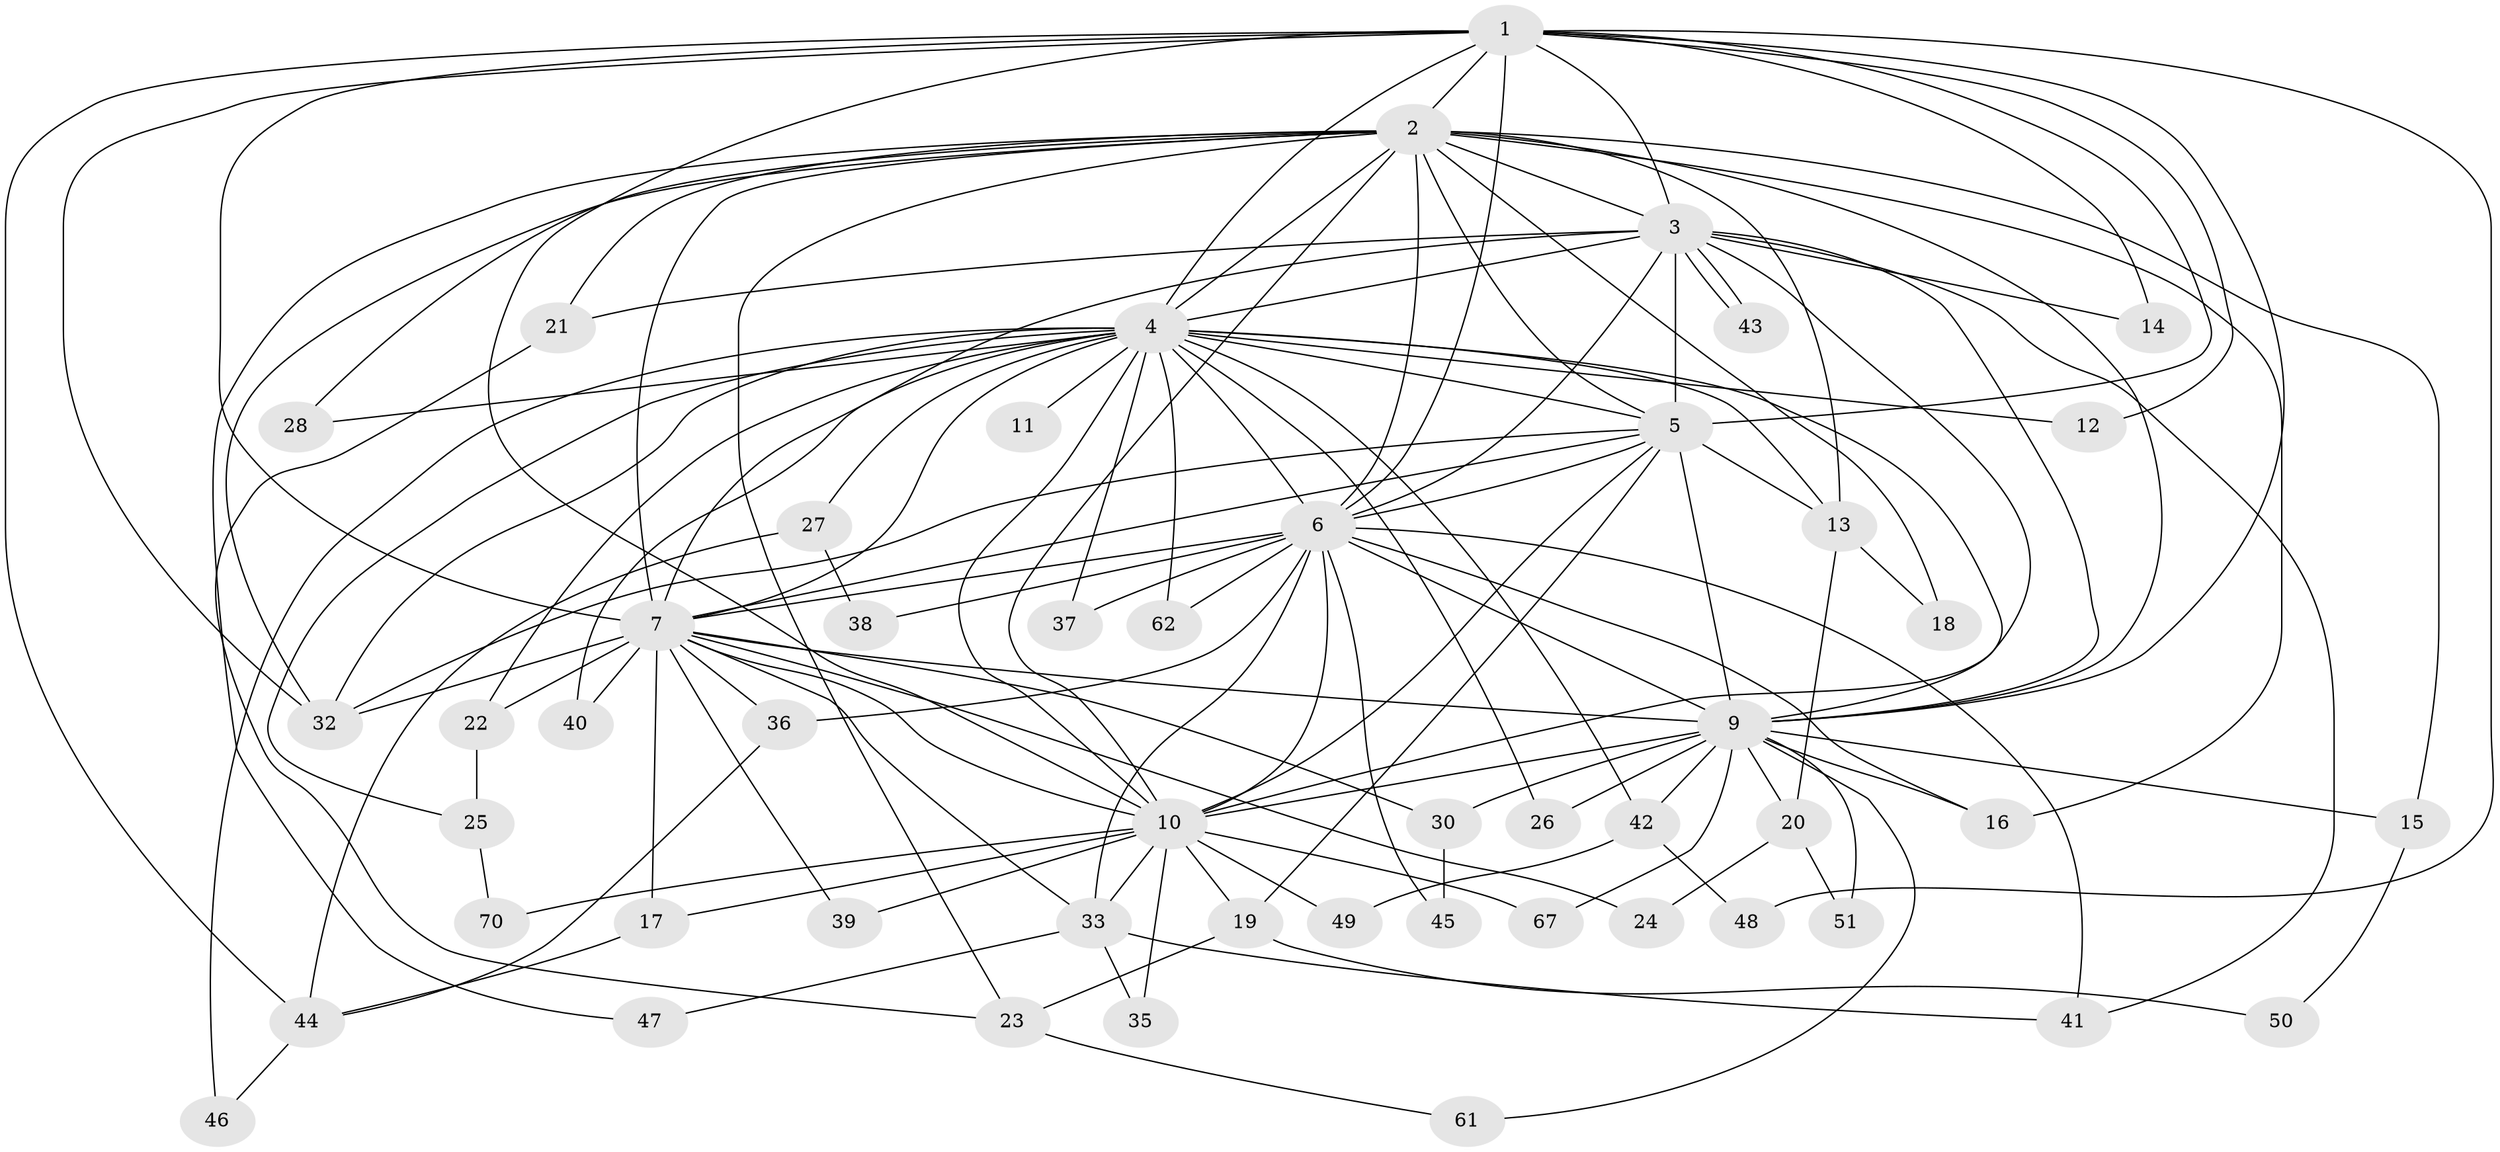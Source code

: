 // original degree distribution, {14: 0.02702702702702703, 24: 0.013513513513513514, 18: 0.04054054054054054, 12: 0.013513513513513514, 20: 0.02702702702702703, 19: 0.013513513513513514, 2: 0.527027027027027, 5: 0.05405405405405406, 4: 0.06756756756756757, 3: 0.20270270270270271, 6: 0.013513513513513514}
// Generated by graph-tools (version 1.1) at 2025/17/03/04/25 18:17:32]
// undirected, 51 vertices, 128 edges
graph export_dot {
graph [start="1"]
  node [color=gray90,style=filled];
  1;
  2 [super="+68+29+63+52+56+34"];
  3 [super="+54"];
  4 [super="+72+8+31"];
  5;
  6;
  7 [super="+64+65"];
  9;
  10;
  11;
  12;
  13;
  14;
  15;
  16;
  17;
  18;
  19 [super="+53"];
  20;
  21;
  22;
  23;
  24;
  25;
  26;
  27;
  28;
  30;
  32 [super="+57"];
  33 [super="+71"];
  35;
  36;
  37;
  38;
  39;
  40;
  41;
  42;
  43;
  44 [super="+55+58"];
  45;
  46 [super="+60"];
  47;
  48;
  49;
  50;
  51;
  61;
  62;
  67;
  70;
  1 -- 2;
  1 -- 3;
  1 -- 4 [weight=2];
  1 -- 5;
  1 -- 6;
  1 -- 7;
  1 -- 9;
  1 -- 10;
  1 -- 12;
  1 -- 14;
  1 -- 48;
  1 -- 32;
  1 -- 44;
  2 -- 3;
  2 -- 4 [weight=2];
  2 -- 5;
  2 -- 6 [weight=2];
  2 -- 7;
  2 -- 9;
  2 -- 10 [weight=2];
  2 -- 13;
  2 -- 15 [weight=2];
  2 -- 18;
  2 -- 21;
  2 -- 23 [weight=2];
  2 -- 28;
  2 -- 32;
  2 -- 47;
  2 -- 16 [weight=2];
  3 -- 4 [weight=2];
  3 -- 5;
  3 -- 6;
  3 -- 7;
  3 -- 9;
  3 -- 10;
  3 -- 14;
  3 -- 21;
  3 -- 43;
  3 -- 43;
  3 -- 41;
  4 -- 5 [weight=2];
  4 -- 6 [weight=3];
  4 -- 7 [weight=2];
  4 -- 9 [weight=2];
  4 -- 10 [weight=2];
  4 -- 11 [weight=2];
  4 -- 12;
  4 -- 22;
  4 -- 26;
  4 -- 27 [weight=2];
  4 -- 28;
  4 -- 32;
  4 -- 13;
  4 -- 25;
  4 -- 37;
  4 -- 40;
  4 -- 42 [weight=2];
  4 -- 46 [weight=2];
  4 -- 62;
  5 -- 6;
  5 -- 7;
  5 -- 9;
  5 -- 10;
  5 -- 13;
  5 -- 19;
  5 -- 32;
  6 -- 7 [weight=2];
  6 -- 9;
  6 -- 10;
  6 -- 16;
  6 -- 33;
  6 -- 36;
  6 -- 37;
  6 -- 38;
  6 -- 41;
  6 -- 45;
  6 -- 62;
  7 -- 9;
  7 -- 10 [weight=2];
  7 -- 17;
  7 -- 22;
  7 -- 24;
  7 -- 30;
  7 -- 33;
  7 -- 36;
  7 -- 39;
  7 -- 40;
  7 -- 32;
  9 -- 10;
  9 -- 15;
  9 -- 16;
  9 -- 20;
  9 -- 26;
  9 -- 30;
  9 -- 42;
  9 -- 51;
  9 -- 61;
  9 -- 67;
  10 -- 17;
  10 -- 19;
  10 -- 35;
  10 -- 39;
  10 -- 49;
  10 -- 67;
  10 -- 70;
  10 -- 33;
  13 -- 18;
  13 -- 20;
  15 -- 50;
  17 -- 44;
  19 -- 50;
  19 -- 23;
  20 -- 24;
  20 -- 51;
  21 -- 23;
  22 -- 25;
  23 -- 61;
  25 -- 70;
  27 -- 38;
  27 -- 44;
  30 -- 45;
  33 -- 35;
  33 -- 41;
  33 -- 47;
  36 -- 44;
  42 -- 48;
  42 -- 49;
  44 -- 46 [weight=2];
}
